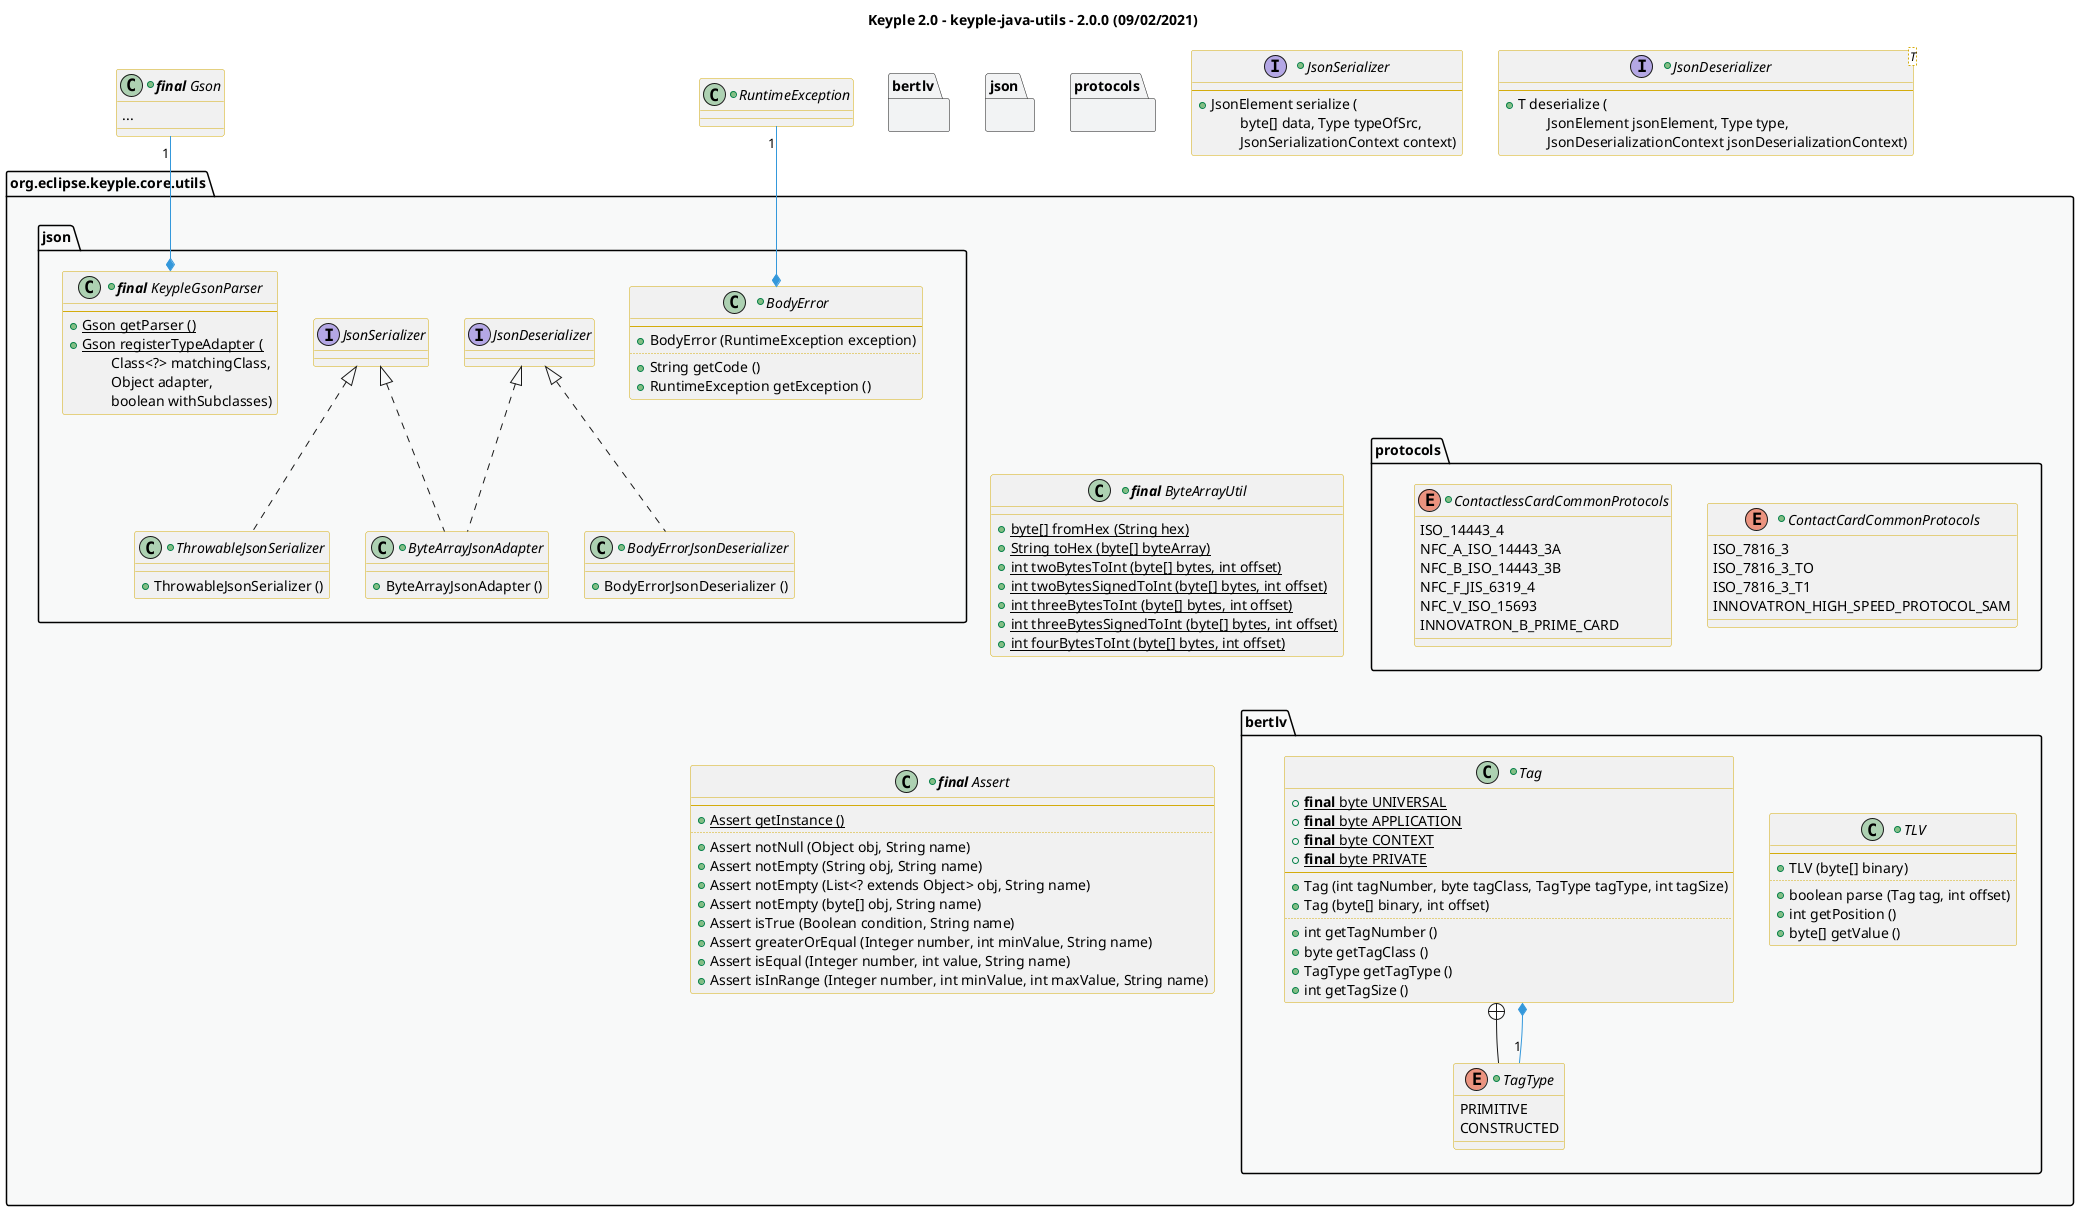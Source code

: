 @startuml
title
    Keyple 2.0 - keyple-java-utils - 2.0.0 (09/02/2021)
end title

' == THEME ==

'Couleurs issues de : https://htmlcolorcodes.com/fr/tableau-de-couleur/tableau-de-couleur-design-plat/
!define C_GREY1 F8F9F9
!define C_GREY2 F2F3F4
!define C_GREY3 E5E7E9
!define C_GREY4 D7DBDD
!define C_GREY5 CACFD2
!define C_GREY6 BDC3C7
!define C_LINK 3498DB
!define C_USE 27AE60

skinparam Shadowing false
skinparam ClassFontStyle italic
skinparam ClassBorderColor #D4AC0D
skinparam stereotypeABorderColor #A9DCDF
skinparam stereotypeIBorderColor #B4A7E5
skinparam stereotypeCBorderColor #ADD1B2
skinparam stereotypeEBorderColor #EB93DF
' Red
skinparam ClassBackgroundColor<<red>> #FDEDEC
skinparam ClassBorderColor<<red>> #E74C3C
hide <<red>> stereotype
' Purple
skinparam ClassBackgroundColor<<purple>> #F4ECF7
skinparam ClassBorderColor<<purple>> #8E44AD
hide <<purple>> stereotype
' blue
skinparam ClassBackgroundColor<<blue>> #EBF5FB
skinparam ClassBorderColor<<blue>> #3498DB
hide <<blue>> stereotype
' Green
skinparam ClassBackgroundColor<<green>> #E9F7EF
skinparam ClassBorderColor<<green>> #27AE60
hide <<green>> stereotype
' Grey
skinparam ClassBackgroundColor<<grey>> #EAECEE
skinparam ClassBorderColor<<grey>> #2C3E50
hide <<grey>> stereotype

' == CONTENT ==

+class RuntimeException {
}
+interface JsonSerializer {
    --
    +JsonElement serialize (
        \tbyte[] data, Type typeOfSrc,
        \tJsonSerializationContext context)
}
+interface JsonDeserializer<T> {
    --
    +T deserialize (
        \tJsonElement jsonElement, Type type,
        \tJsonDeserializationContext jsonDeserializationContext)
}
+class "**final** Gson" as Gson {
    ...
}
package "org.eclipse.keyple.core.utils" as utils {
    +class "**final** Assert" as Assert {
        --
        +{static} Assert getInstance ()
        ..
        +Assert notNull (Object obj, String name)
        +Assert notEmpty (String obj, String name)
        +Assert notEmpty (List<? extends Object> obj, String name)
        +Assert notEmpty (byte[] obj, String name)
        +Assert isTrue (Boolean condition, String name)
        +Assert greaterOrEqual (Integer number, int minValue, String name)
        +Assert isEqual (Integer number, int value, String name)
        +Assert isInRange (Integer number, int minValue, int maxValue, String name)
    }
    +class "**final** ByteArrayUtil" as ByteArrayUtil {
        +{static} byte[] fromHex (String hex)
        +{static} String toHex (byte[] byteArray)
        +{static} int twoBytesToInt (byte[] bytes, int offset)
        +{static} int twoBytesSignedToInt (byte[] bytes, int offset)
        +{static} int threeBytesToInt (byte[] bytes, int offset)
        +{static} int threeBytesSignedToInt (byte[] bytes, int offset)
        +{static} int fourBytesToInt (byte[] bytes, int offset)
    }
    package bertlv {
        +class TLV {
            --
            +TLV (byte[] binary)
            ..
            +boolean parse (Tag tag, int offset)
            +int getPosition ()
            +byte[] getValue ()
        }
        +class Tag {
            +{static} **final** byte UNIVERSAL
            +{static} **final** byte APPLICATION
            +{static} **final** byte CONTEXT
            +{static} **final** byte PRIVATE
            --
            +Tag (int tagNumber, byte tagClass, TagType tagType, int tagSize)
            +Tag (byte[] binary, int offset)
            ..
            +int getTagNumber ()
            +byte getTagClass ()
            +TagType getTagType ()
            +int getTagSize ()
        }
        +enum TagType {
            PRIMITIVE
            CONSTRUCTED
        }
    }
    package json {
        +class BodyError {
            --
            +BodyError (RuntimeException exception)
            ..
            +String getCode ()
            +RuntimeException getException ()
        }
        +class BodyErrorJsonDeserializer implements JsonDeserializer {
            +BodyErrorJsonDeserializer ()
        }
        +class ByteArrayJsonAdapter implements JsonSerializer, JsonDeserializer {
            +ByteArrayJsonAdapter ()
        }
        +class ThrowableJsonSerializer implements JsonSerializer {
            +ThrowableJsonSerializer ()
        }
        +class "**final** KeypleGsonParser" as KeypleGsonParser {
            --
            +{static} Gson getParser ()
            +{static} Gson registerTypeAdapter (
                \tClass<?> matchingClass,
                \tObject adapter,
                \tboolean withSubclasses)
        }
    }
    package protocols {
        +enum ContactCardCommonProtocols {
            ISO_7816_3
            ISO_7816_3_TO
            ISO_7816_3_T1
            INNOVATRON_HIGH_SPEED_PROTOCOL_SAM
        }
        +enum ContactlessCardCommonProtocols {
            ISO_14443_4
            NFC_A_ISO_14443_3A
            NFC_B_ISO_14443_3B
            NFC_F_JIS_6319_4
            NFC_V_ISO_15693
            INNOVATRON_B_PRIME_CARD
        }
    }
}

' Associations

Tag +-- TagType
Tag *-- "1" TagType #C_LINK

BodyError *-up- "1" RuntimeException #C_LINK

KeypleGsonParser *-up- "1" Gson #C_LINK

' == LAYOUT ==

json -[hidden]- protocols
json -[hidden]- ByteArrayUtil
ByteArrayUtil -[hidden]- Assert

protocols -[hidden]- bertlv

' == STYLE ==

package utils #C_GREY1 {}
package bertlv #C_GREY2 {}
package json #C_GREY2 {}
package protocols #C_GREY2 {}
'class PoolLocalServiceServerUtils <<blue>>

@enduml